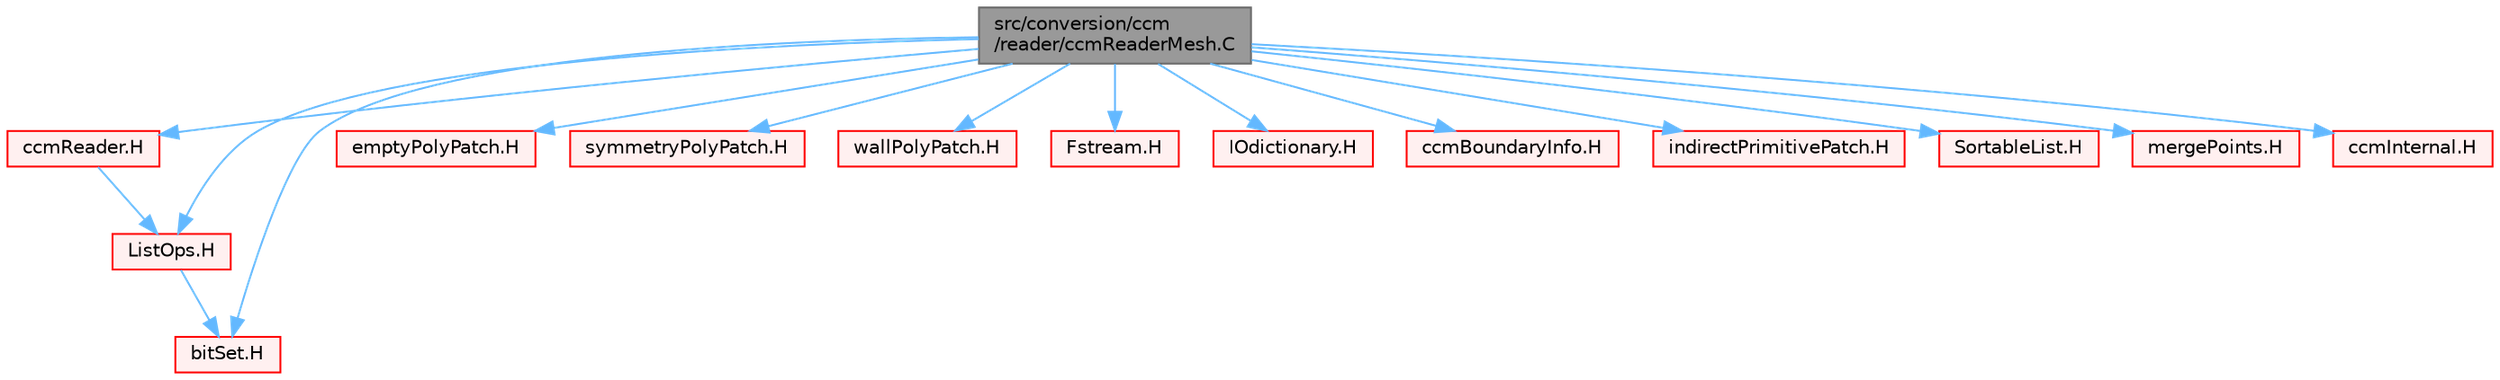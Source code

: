 digraph "src/conversion/ccm/reader/ccmReaderMesh.C"
{
 // LATEX_PDF_SIZE
  bgcolor="transparent";
  edge [fontname=Helvetica,fontsize=10,labelfontname=Helvetica,labelfontsize=10];
  node [fontname=Helvetica,fontsize=10,shape=box,height=0.2,width=0.4];
  Node1 [id="Node000001",label="src/conversion/ccm\l/reader/ccmReaderMesh.C",height=0.2,width=0.4,color="gray40", fillcolor="grey60", style="filled", fontcolor="black",tooltip=" "];
  Node1 -> Node2 [id="edge1_Node000001_Node000002",color="steelblue1",style="solid",tooltip=" "];
  Node2 [id="Node000002",label="ccmReader.H",height=0.2,width=0.4,color="red", fillcolor="#FFF0F0", style="filled",URL="$ccmReader_8H.html",tooltip=" "];
  Node2 -> Node138 [id="edge2_Node000002_Node000138",color="steelblue1",style="solid",tooltip=" "];
  Node138 [id="Node000138",label="ListOps.H",height=0.2,width=0.4,color="red", fillcolor="#FFF0F0", style="filled",URL="$ListOps_8H.html",tooltip="Various functions to operate on Lists."];
  Node138 -> Node149 [id="edge3_Node000138_Node000149",color="steelblue1",style="solid",tooltip=" "];
  Node149 [id="Node000149",label="bitSet.H",height=0.2,width=0.4,color="red", fillcolor="#FFF0F0", style="filled",URL="$bitSet_8H.html",tooltip=" "];
  Node1 -> Node300 [id="edge4_Node000001_Node000300",color="steelblue1",style="solid",tooltip=" "];
  Node300 [id="Node000300",label="emptyPolyPatch.H",height=0.2,width=0.4,color="red", fillcolor="#FFF0F0", style="filled",URL="$emptyPolyPatch_8H.html",tooltip=" "];
  Node1 -> Node301 [id="edge5_Node000001_Node000301",color="steelblue1",style="solid",tooltip=" "];
  Node301 [id="Node000301",label="symmetryPolyPatch.H",height=0.2,width=0.4,color="red", fillcolor="#FFF0F0", style="filled",URL="$symmetryPolyPatch_8H.html",tooltip=" "];
  Node1 -> Node302 [id="edge6_Node000001_Node000302",color="steelblue1",style="solid",tooltip=" "];
  Node302 [id="Node000302",label="wallPolyPatch.H",height=0.2,width=0.4,color="red", fillcolor="#FFF0F0", style="filled",URL="$wallPolyPatch_8H.html",tooltip=" "];
  Node1 -> Node303 [id="edge7_Node000001_Node000303",color="steelblue1",style="solid",tooltip=" "];
  Node303 [id="Node000303",label="Fstream.H",height=0.2,width=0.4,color="red", fillcolor="#FFF0F0", style="filled",URL="$Fstream_8H.html",tooltip=" "];
  Node1 -> Node305 [id="edge8_Node000001_Node000305",color="steelblue1",style="solid",tooltip=" "];
  Node305 [id="Node000305",label="IOdictionary.H",height=0.2,width=0.4,color="red", fillcolor="#FFF0F0", style="filled",URL="$IOdictionary_8H.html",tooltip=" "];
  Node1 -> Node307 [id="edge9_Node000001_Node000307",color="steelblue1",style="solid",tooltip=" "];
  Node307 [id="Node000307",label="ccmBoundaryInfo.H",height=0.2,width=0.4,color="red", fillcolor="#FFF0F0", style="filled",URL="$ccmBoundaryInfo_8H.html",tooltip="Container for holding STARCCM boundary information."];
  Node1 -> Node308 [id="edge10_Node000001_Node000308",color="steelblue1",style="solid",tooltip=" "];
  Node308 [id="Node000308",label="indirectPrimitivePatch.H",height=0.2,width=0.4,color="red", fillcolor="#FFF0F0", style="filled",URL="$indirectPrimitivePatch_8H.html",tooltip=" "];
  Node1 -> Node309 [id="edge11_Node000001_Node000309",color="steelblue1",style="solid",tooltip=" "];
  Node309 [id="Node000309",label="SortableList.H",height=0.2,width=0.4,color="red", fillcolor="#FFF0F0", style="filled",URL="$SortableList_8H.html",tooltip=" "];
  Node1 -> Node310 [id="edge12_Node000001_Node000310",color="steelblue1",style="solid",tooltip=" "];
  Node310 [id="Node000310",label="mergePoints.H",height=0.2,width=0.4,color="red", fillcolor="#FFF0F0", style="filled",URL="$mergePoints_8H.html",tooltip="Geometric merging of points. See below."];
  Node1 -> Node149 [id="edge13_Node000001_Node000149",color="steelblue1",style="solid",tooltip=" "];
  Node1 -> Node138 [id="edge14_Node000001_Node000138",color="steelblue1",style="solid",tooltip=" "];
  Node1 -> Node311 [id="edge15_Node000001_Node000311",color="steelblue1",style="solid",tooltip=" "];
  Node311 [id="Node000311",label="ccmInternal.H",height=0.2,width=0.4,color="red", fillcolor="#FFF0F0", style="filled",URL="$ccmInternal_8H.html",tooltip="Internal bits for wrapping libccmio - do not use directly."];
}
